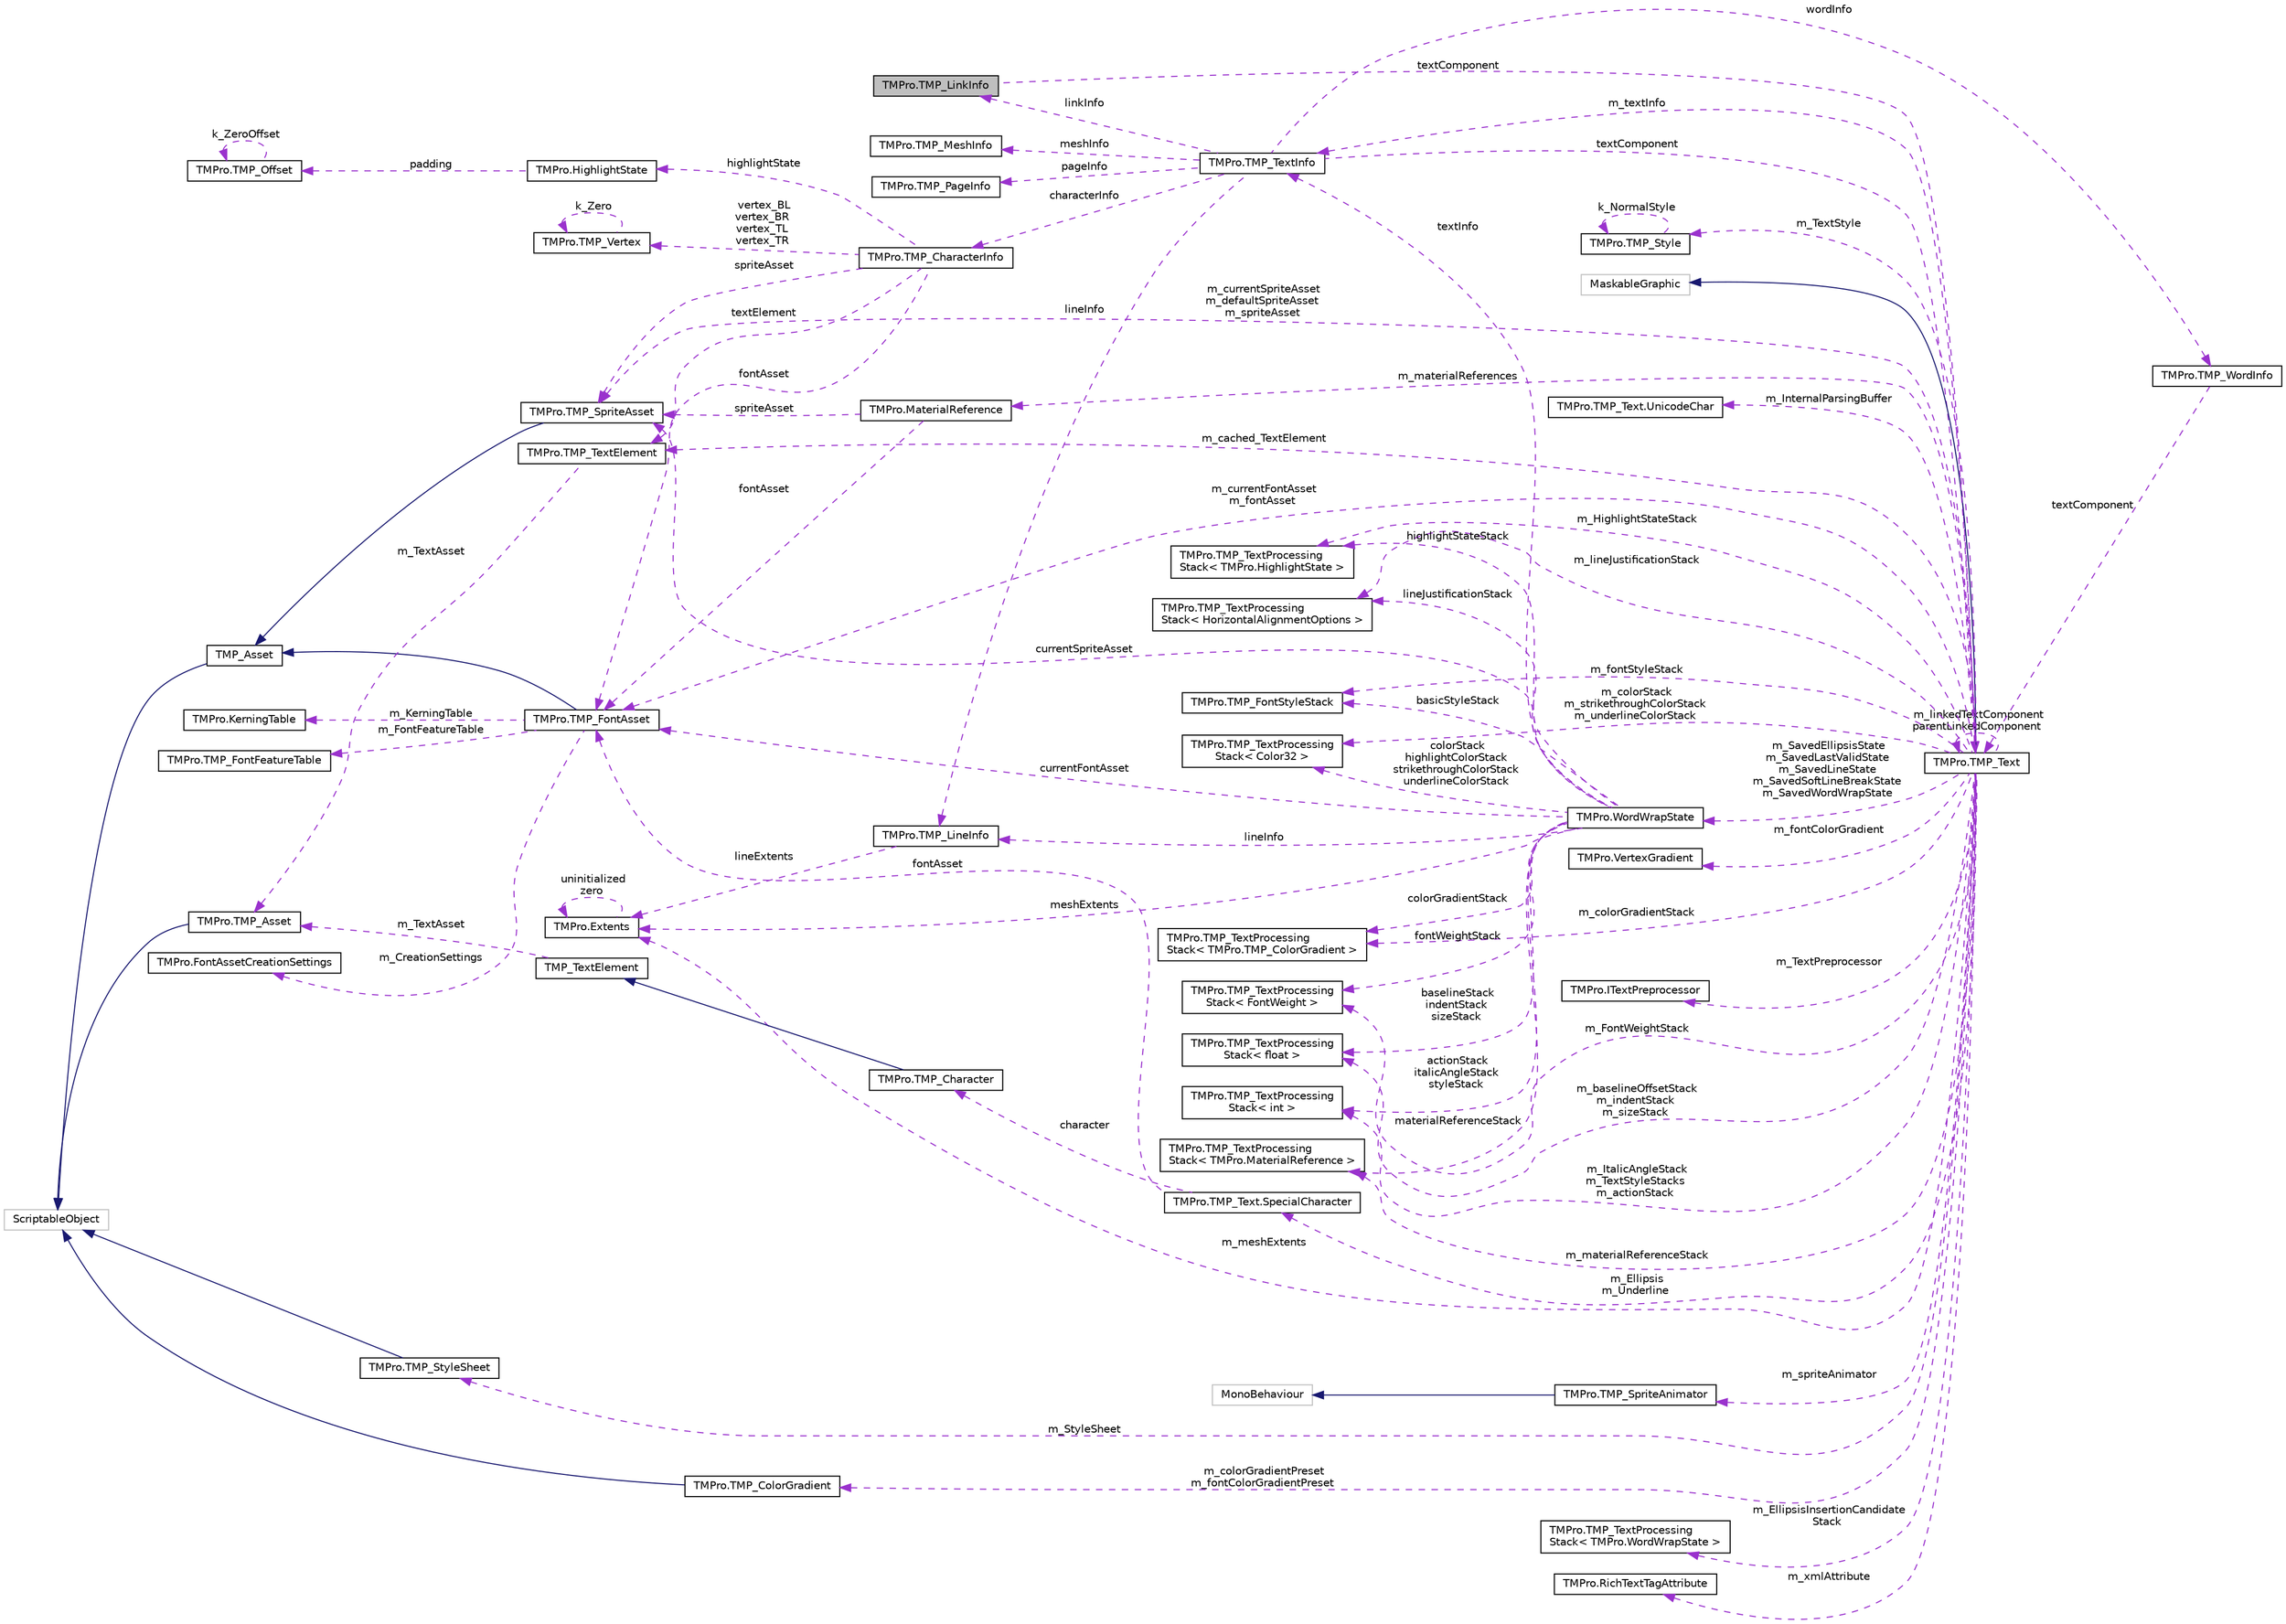 digraph "TMPro.TMP_LinkInfo"
{
 // LATEX_PDF_SIZE
  edge [fontname="Helvetica",fontsize="10",labelfontname="Helvetica",labelfontsize="10"];
  node [fontname="Helvetica",fontsize="10",shape=record];
  rankdir="LR";
  Node1 [label="TMPro.TMP_LinkInfo",height=0.2,width=0.4,color="black", fillcolor="grey75", style="filled", fontcolor="black",tooltip="Structure containing information about individual links contained in the text object."];
  Node2 -> Node1 [dir="back",color="darkorchid3",fontsize="10",style="dashed",label=" textComponent" ,fontname="Helvetica"];
  Node2 [label="TMPro.TMP_Text",height=0.2,width=0.4,color="black", fillcolor="white", style="filled",URL="$class_t_m_pro_1_1_t_m_p___text.html",tooltip="Base class which contains common properties and functions shared between the TextMeshPro and TextMesh..."];
  Node3 -> Node2 [dir="back",color="midnightblue",fontsize="10",style="solid",fontname="Helvetica"];
  Node3 [label="MaskableGraphic",height=0.2,width=0.4,color="grey75", fillcolor="white", style="filled",tooltip=" "];
  Node4 -> Node2 [dir="back",color="darkorchid3",fontsize="10",style="dashed",label=" m_fontStyleStack" ,fontname="Helvetica"];
  Node4 [label="TMPro.TMP_FontStyleStack",height=0.2,width=0.4,color="black", fillcolor="white", style="filled",URL="$struct_t_m_pro_1_1_t_m_p___font_style_stack.html",tooltip="Structure used to track basic XML tags which are binary (on / off)"];
  Node5 -> Node2 [dir="back",color="darkorchid3",fontsize="10",style="dashed",label=" m_colorGradientStack" ,fontname="Helvetica"];
  Node5 [label="TMPro.TMP_TextProcessing\lStack\< TMPro.TMP_ColorGradient \>",height=0.2,width=0.4,color="black", fillcolor="white", style="filled",URL="$struct_t_m_pro_1_1_t_m_p___text_processing_stack.html",tooltip=" "];
  Node6 -> Node2 [dir="back",color="darkorchid3",fontsize="10",style="dashed",label=" m_InternalParsingBuffer" ,fontname="Helvetica"];
  Node6 [label="TMPro.TMP_Text.UnicodeChar",height=0.2,width=0.4,color="black", fillcolor="white", style="filled",URL="$struct_t_m_pro_1_1_t_m_p___text_1_1_unicode_char.html",tooltip=" "];
  Node7 -> Node2 [dir="back",color="darkorchid3",fontsize="10",style="dashed",label=" m_lineJustificationStack" ,fontname="Helvetica"];
  Node7 [label="TMPro.TMP_TextProcessing\lStack\< HorizontalAlignmentOptions \>",height=0.2,width=0.4,color="black", fillcolor="white", style="filled",URL="$struct_t_m_pro_1_1_t_m_p___text_processing_stack.html",tooltip=" "];
  Node8 -> Node2 [dir="back",color="darkorchid3",fontsize="10",style="dashed",label=" m_materialReferences" ,fontname="Helvetica"];
  Node8 [label="TMPro.MaterialReference",height=0.2,width=0.4,color="black", fillcolor="white", style="filled",URL="$struct_t_m_pro_1_1_material_reference.html",tooltip=" "];
  Node9 -> Node8 [dir="back",color="darkorchid3",fontsize="10",style="dashed",label=" fontAsset" ,fontname="Helvetica"];
  Node9 [label="TMPro.TMP_FontAsset",height=0.2,width=0.4,color="black", fillcolor="white", style="filled",URL="$class_t_m_pro_1_1_t_m_p___font_asset.html",tooltip=" "];
  Node10 -> Node9 [dir="back",color="midnightblue",fontsize="10",style="solid",fontname="Helvetica"];
  Node10 [label="TMP_Asset",height=0.2,width=0.4,color="black", fillcolor="white", style="filled",URL="$class_t_m_pro_1_1_t_m_p___asset.html",tooltip=" "];
  Node11 -> Node10 [dir="back",color="midnightblue",fontsize="10",style="solid",fontname="Helvetica"];
  Node11 [label="ScriptableObject",height=0.2,width=0.4,color="grey75", fillcolor="white", style="filled",tooltip=" "];
  Node12 -> Node9 [dir="back",color="darkorchid3",fontsize="10",style="dashed",label=" m_CreationSettings" ,fontname="Helvetica"];
  Node12 [label="TMPro.FontAssetCreationSettings",height=0.2,width=0.4,color="black", fillcolor="white", style="filled",URL="$struct_t_m_pro_1_1_font_asset_creation_settings.html",tooltip=" "];
  Node13 -> Node9 [dir="back",color="darkorchid3",fontsize="10",style="dashed",label=" m_KerningTable" ,fontname="Helvetica"];
  Node13 [label="TMPro.KerningTable",height=0.2,width=0.4,color="black", fillcolor="white", style="filled",URL="$class_t_m_pro_1_1_kerning_table.html",tooltip=" "];
  Node14 -> Node9 [dir="back",color="darkorchid3",fontsize="10",style="dashed",label=" m_FontFeatureTable" ,fontname="Helvetica"];
  Node14 [label="TMPro.TMP_FontFeatureTable",height=0.2,width=0.4,color="black", fillcolor="white", style="filled",URL="$class_t_m_pro_1_1_t_m_p___font_feature_table.html",tooltip="Table that contains the various font features available for the given font asset."];
  Node15 -> Node8 [dir="back",color="darkorchid3",fontsize="10",style="dashed",label=" spriteAsset" ,fontname="Helvetica"];
  Node15 [label="TMPro.TMP_SpriteAsset",height=0.2,width=0.4,color="black", fillcolor="white", style="filled",URL="$class_t_m_pro_1_1_t_m_p___sprite_asset.html",tooltip=" "];
  Node10 -> Node15 [dir="back",color="midnightblue",fontsize="10",style="solid",fontname="Helvetica"];
  Node16 -> Node2 [dir="back",color="darkorchid3",fontsize="10",style="dashed",label=" m_textInfo" ,fontname="Helvetica"];
  Node16 [label="TMPro.TMP_TextInfo",height=0.2,width=0.4,color="black", fillcolor="white", style="filled",URL="$class_t_m_pro_1_1_t_m_p___text_info.html",tooltip="Class which contains information about every element contained within the text object."];
  Node1 -> Node16 [dir="back",color="darkorchid3",fontsize="10",style="dashed",label=" linkInfo" ,fontname="Helvetica"];
  Node17 -> Node16 [dir="back",color="darkorchid3",fontsize="10",style="dashed",label=" pageInfo" ,fontname="Helvetica"];
  Node17 [label="TMPro.TMP_PageInfo",height=0.2,width=0.4,color="black", fillcolor="white", style="filled",URL="$struct_t_m_pro_1_1_t_m_p___page_info.html",tooltip=" "];
  Node18 -> Node16 [dir="back",color="darkorchid3",fontsize="10",style="dashed",label=" lineInfo" ,fontname="Helvetica"];
  Node18 [label="TMPro.TMP_LineInfo",height=0.2,width=0.4,color="black", fillcolor="white", style="filled",URL="$struct_t_m_pro_1_1_t_m_p___line_info.html",tooltip="Structure which contains information about the individual lines of text."];
  Node19 -> Node18 [dir="back",color="darkorchid3",fontsize="10",style="dashed",label=" lineExtents" ,fontname="Helvetica"];
  Node19 [label="TMPro.Extents",height=0.2,width=0.4,color="black", fillcolor="white", style="filled",URL="$struct_t_m_pro_1_1_extents.html",tooltip=" "];
  Node19 -> Node19 [dir="back",color="darkorchid3",fontsize="10",style="dashed",label=" uninitialized\nzero" ,fontname="Helvetica"];
  Node2 -> Node16 [dir="back",color="darkorchid3",fontsize="10",style="dashed",label=" textComponent" ,fontname="Helvetica"];
  Node20 -> Node16 [dir="back",color="darkorchid3",fontsize="10",style="dashed",label=" meshInfo" ,fontname="Helvetica"];
  Node20 [label="TMPro.TMP_MeshInfo",height=0.2,width=0.4,color="black", fillcolor="white", style="filled",URL="$struct_t_m_pro_1_1_t_m_p___mesh_info.html",tooltip="Structure which contains the vertex attributes (geometry) of the text object."];
  Node21 -> Node16 [dir="back",color="darkorchid3",fontsize="10",style="dashed",label=" wordInfo" ,fontname="Helvetica"];
  Node21 [label="TMPro.TMP_WordInfo",height=0.2,width=0.4,color="black", fillcolor="white", style="filled",URL="$struct_t_m_pro_1_1_t_m_p___word_info.html",tooltip="Structure containing information about the individual words contained in the text object."];
  Node2 -> Node21 [dir="back",color="darkorchid3",fontsize="10",style="dashed",label=" textComponent" ,fontname="Helvetica"];
  Node22 -> Node16 [dir="back",color="darkorchid3",fontsize="10",style="dashed",label=" characterInfo" ,fontname="Helvetica"];
  Node22 [label="TMPro.TMP_CharacterInfo",height=0.2,width=0.4,color="black", fillcolor="white", style="filled",URL="$struct_t_m_pro_1_1_t_m_p___character_info.html",tooltip="Structure containing information about individual text elements (character or sprites)."];
  Node9 -> Node22 [dir="back",color="darkorchid3",fontsize="10",style="dashed",label=" fontAsset" ,fontname="Helvetica"];
  Node23 -> Node22 [dir="back",color="darkorchid3",fontsize="10",style="dashed",label=" highlightState" ,fontname="Helvetica"];
  Node23 [label="TMPro.HighlightState",height=0.2,width=0.4,color="black", fillcolor="white", style="filled",URL="$struct_t_m_pro_1_1_highlight_state.html",tooltip=" "];
  Node24 -> Node23 [dir="back",color="darkorchid3",fontsize="10",style="dashed",label=" padding" ,fontname="Helvetica"];
  Node24 [label="TMPro.TMP_Offset",height=0.2,width=0.4,color="black", fillcolor="white", style="filled",URL="$struct_t_m_pro_1_1_t_m_p___offset.html",tooltip=" "];
  Node24 -> Node24 [dir="back",color="darkorchid3",fontsize="10",style="dashed",label=" k_ZeroOffset" ,fontname="Helvetica"];
  Node25 -> Node22 [dir="back",color="darkorchid3",fontsize="10",style="dashed",label=" vertex_BL\nvertex_BR\nvertex_TL\nvertex_TR" ,fontname="Helvetica"];
  Node25 [label="TMPro.TMP_Vertex",height=0.2,width=0.4,color="black", fillcolor="white", style="filled",URL="$struct_t_m_pro_1_1_t_m_p___vertex.html",tooltip=" "];
  Node25 -> Node25 [dir="back",color="darkorchid3",fontsize="10",style="dashed",label=" k_Zero" ,fontname="Helvetica"];
  Node15 -> Node22 [dir="back",color="darkorchid3",fontsize="10",style="dashed",label=" spriteAsset" ,fontname="Helvetica"];
  Node26 -> Node22 [dir="back",color="darkorchid3",fontsize="10",style="dashed",label=" textElement" ,fontname="Helvetica"];
  Node26 [label="TMPro.TMP_TextElement",height=0.2,width=0.4,color="black", fillcolor="white", style="filled",URL="$class_t_m_pro_1_1_t_m_p___text_element.html",tooltip="Base class for all text elements like Character and SpriteCharacter."];
  Node27 -> Node26 [dir="back",color="darkorchid3",fontsize="10",style="dashed",label=" m_TextAsset" ,fontname="Helvetica"];
  Node27 [label="TMPro.TMP_Asset",height=0.2,width=0.4,color="black", fillcolor="white", style="filled",URL="$class_t_m_pro_1_1_t_m_p___asset.html",tooltip=" "];
  Node11 -> Node27 [dir="back",color="midnightblue",fontsize="10",style="solid",fontname="Helvetica"];
  Node19 -> Node2 [dir="back",color="darkorchid3",fontsize="10",style="dashed",label=" m_meshExtents" ,fontname="Helvetica"];
  Node9 -> Node2 [dir="back",color="darkorchid3",fontsize="10",style="dashed",label=" m_currentFontAsset\nm_fontAsset" ,fontname="Helvetica"];
  Node28 -> Node2 [dir="back",color="darkorchid3",fontsize="10",style="dashed",label=" m_StyleSheet" ,fontname="Helvetica"];
  Node28 [label="TMPro.TMP_StyleSheet",height=0.2,width=0.4,color="black", fillcolor="white", style="filled",URL="$class_t_m_pro_1_1_t_m_p___style_sheet.html",tooltip=" "];
  Node11 -> Node28 [dir="back",color="midnightblue",fontsize="10",style="solid",fontname="Helvetica"];
  Node29 -> Node2 [dir="back",color="darkorchid3",fontsize="10",style="dashed",label=" m_fontColorGradient" ,fontname="Helvetica"];
  Node29 [label="TMPro.VertexGradient",height=0.2,width=0.4,color="black", fillcolor="white", style="filled",URL="$struct_t_m_pro_1_1_vertex_gradient.html",tooltip="TMP custom data type to represent 32 bit characters."];
  Node30 -> Node2 [dir="back",color="darkorchid3",fontsize="10",style="dashed",label=" m_Ellipsis\nm_Underline" ,fontname="Helvetica"];
  Node30 [label="TMPro.TMP_Text.SpecialCharacter",height=0.2,width=0.4,color="black", fillcolor="white", style="filled",URL="$struct_t_m_pro_1_1_t_m_p___text_1_1_special_character.html",tooltip=" "];
  Node9 -> Node30 [dir="back",color="darkorchid3",fontsize="10",style="dashed",label=" fontAsset" ,fontname="Helvetica"];
  Node31 -> Node30 [dir="back",color="darkorchid3",fontsize="10",style="dashed",label=" character" ,fontname="Helvetica"];
  Node31 [label="TMPro.TMP_Character",height=0.2,width=0.4,color="black", fillcolor="white", style="filled",URL="$class_t_m_pro_1_1_t_m_p___character.html",tooltip="A basic element of text."];
  Node32 -> Node31 [dir="back",color="midnightblue",fontsize="10",style="solid",fontname="Helvetica"];
  Node32 [label="TMP_TextElement",height=0.2,width=0.4,color="black", fillcolor="white", style="filled",URL="$class_t_m_pro_1_1_t_m_p___text_element.html",tooltip="Base class for all text elements like Character and SpriteCharacter."];
  Node27 -> Node32 [dir="back",color="darkorchid3",fontsize="10",style="dashed",label=" m_TextAsset" ,fontname="Helvetica"];
  Node2 -> Node2 [dir="back",color="darkorchid3",fontsize="10",style="dashed",label=" m_linkedTextComponent\nparentLinkedComponent" ,fontname="Helvetica"];
  Node33 -> Node2 [dir="back",color="darkorchid3",fontsize="10",style="dashed",label=" m_TextPreprocessor" ,fontname="Helvetica"];
  Node33 [label="TMPro.ITextPreprocessor",height=0.2,width=0.4,color="black", fillcolor="white", style="filled",URL="$interface_t_m_pro_1_1_i_text_preprocessor.html",tooltip="Interface used for preprocessing and shaping of text."];
  Node34 -> Node2 [dir="back",color="darkorchid3",fontsize="10",style="dashed",label=" m_colorStack\nm_strikethroughColorStack\nm_underlineColorStack" ,fontname="Helvetica"];
  Node34 [label="TMPro.TMP_TextProcessing\lStack\< Color32 \>",height=0.2,width=0.4,color="black", fillcolor="white", style="filled",URL="$struct_t_m_pro_1_1_t_m_p___text_processing_stack.html",tooltip=" "];
  Node35 -> Node2 [dir="back",color="darkorchid3",fontsize="10",style="dashed",label=" m_colorGradientPreset\nm_fontColorGradientPreset" ,fontname="Helvetica"];
  Node35 [label="TMPro.TMP_ColorGradient",height=0.2,width=0.4,color="black", fillcolor="white", style="filled",URL="$class_t_m_pro_1_1_t_m_p___color_gradient.html",tooltip=" "];
  Node11 -> Node35 [dir="back",color="midnightblue",fontsize="10",style="solid",fontname="Helvetica"];
  Node36 -> Node2 [dir="back",color="darkorchid3",fontsize="10",style="dashed",label=" m_spriteAnimator" ,fontname="Helvetica"];
  Node36 [label="TMPro.TMP_SpriteAnimator",height=0.2,width=0.4,color="black", fillcolor="white", style="filled",URL="$class_t_m_pro_1_1_t_m_p___sprite_animator.html",tooltip=" "];
  Node37 -> Node36 [dir="back",color="midnightblue",fontsize="10",style="solid",fontname="Helvetica"];
  Node37 [label="MonoBehaviour",height=0.2,width=0.4,color="grey75", fillcolor="white", style="filled",tooltip=" "];
  Node38 -> Node2 [dir="back",color="darkorchid3",fontsize="10",style="dashed",label=" m_FontWeightStack" ,fontname="Helvetica"];
  Node38 [label="TMPro.TMP_TextProcessing\lStack\< FontWeight \>",height=0.2,width=0.4,color="black", fillcolor="white", style="filled",URL="$struct_t_m_pro_1_1_t_m_p___text_processing_stack.html",tooltip=" "];
  Node39 -> Node2 [dir="back",color="darkorchid3",fontsize="10",style="dashed",label=" m_baselineOffsetStack\nm_indentStack\nm_sizeStack" ,fontname="Helvetica"];
  Node39 [label="TMPro.TMP_TextProcessing\lStack\< float \>",height=0.2,width=0.4,color="black", fillcolor="white", style="filled",URL="$struct_t_m_pro_1_1_t_m_p___text_processing_stack.html",tooltip=" "];
  Node40 -> Node2 [dir="back",color="darkorchid3",fontsize="10",style="dashed",label=" m_ItalicAngleStack\nm_TextStyleStacks\nm_actionStack" ,fontname="Helvetica"];
  Node40 [label="TMPro.TMP_TextProcessing\lStack\< int \>",height=0.2,width=0.4,color="black", fillcolor="white", style="filled",URL="$struct_t_m_pro_1_1_t_m_p___text_processing_stack.html",tooltip=" "];
  Node41 -> Node2 [dir="back",color="darkorchid3",fontsize="10",style="dashed",label=" m_SavedEllipsisState\nm_SavedLastValidState\nm_SavedLineState\nm_SavedSoftLineBreakState\nm_SavedWordWrapState" ,fontname="Helvetica"];
  Node41 [label="TMPro.WordWrapState",height=0.2,width=0.4,color="black", fillcolor="white", style="filled",URL="$struct_t_m_pro_1_1_word_wrap_state.html",tooltip=" "];
  Node4 -> Node41 [dir="back",color="darkorchid3",fontsize="10",style="dashed",label=" basicStyleStack" ,fontname="Helvetica"];
  Node7 -> Node41 [dir="back",color="darkorchid3",fontsize="10",style="dashed",label=" lineJustificationStack" ,fontname="Helvetica"];
  Node5 -> Node41 [dir="back",color="darkorchid3",fontsize="10",style="dashed",label=" colorGradientStack" ,fontname="Helvetica"];
  Node18 -> Node41 [dir="back",color="darkorchid3",fontsize="10",style="dashed",label=" lineInfo" ,fontname="Helvetica"];
  Node16 -> Node41 [dir="back",color="darkorchid3",fontsize="10",style="dashed",label=" textInfo" ,fontname="Helvetica"];
  Node19 -> Node41 [dir="back",color="darkorchid3",fontsize="10",style="dashed",label=" meshExtents" ,fontname="Helvetica"];
  Node9 -> Node41 [dir="back",color="darkorchid3",fontsize="10",style="dashed",label=" currentFontAsset" ,fontname="Helvetica"];
  Node34 -> Node41 [dir="back",color="darkorchid3",fontsize="10",style="dashed",label=" colorStack\nhighlightColorStack\nstrikethroughColorStack\nunderlineColorStack" ,fontname="Helvetica"];
  Node38 -> Node41 [dir="back",color="darkorchid3",fontsize="10",style="dashed",label=" fontWeightStack" ,fontname="Helvetica"];
  Node39 -> Node41 [dir="back",color="darkorchid3",fontsize="10",style="dashed",label=" baselineStack\nindentStack\nsizeStack" ,fontname="Helvetica"];
  Node42 -> Node41 [dir="back",color="darkorchid3",fontsize="10",style="dashed",label=" materialReferenceStack" ,fontname="Helvetica"];
  Node42 [label="TMPro.TMP_TextProcessing\lStack\< TMPro.MaterialReference \>",height=0.2,width=0.4,color="black", fillcolor="white", style="filled",URL="$struct_t_m_pro_1_1_t_m_p___text_processing_stack.html",tooltip=" "];
  Node40 -> Node41 [dir="back",color="darkorchid3",fontsize="10",style="dashed",label=" actionStack\nitalicAngleStack\nstyleStack" ,fontname="Helvetica"];
  Node43 -> Node41 [dir="back",color="darkorchid3",fontsize="10",style="dashed",label=" highlightStateStack" ,fontname="Helvetica"];
  Node43 [label="TMPro.TMP_TextProcessing\lStack\< TMPro.HighlightState \>",height=0.2,width=0.4,color="black", fillcolor="white", style="filled",URL="$struct_t_m_pro_1_1_t_m_p___text_processing_stack.html",tooltip=" "];
  Node15 -> Node41 [dir="back",color="darkorchid3",fontsize="10",style="dashed",label=" currentSpriteAsset" ,fontname="Helvetica"];
  Node42 -> Node2 [dir="back",color="darkorchid3",fontsize="10",style="dashed",label=" m_materialReferenceStack" ,fontname="Helvetica"];
  Node43 -> Node2 [dir="back",color="darkorchid3",fontsize="10",style="dashed",label=" m_HighlightStateStack" ,fontname="Helvetica"];
  Node44 -> Node2 [dir="back",color="darkorchid3",fontsize="10",style="dashed",label=" m_EllipsisInsertionCandidate\lStack" ,fontname="Helvetica"];
  Node44 [label="TMPro.TMP_TextProcessing\lStack\< TMPro.WordWrapState \>",height=0.2,width=0.4,color="black", fillcolor="white", style="filled",URL="$struct_t_m_pro_1_1_t_m_p___text_processing_stack.html",tooltip=" "];
  Node45 -> Node2 [dir="back",color="darkorchid3",fontsize="10",style="dashed",label=" m_xmlAttribute" ,fontname="Helvetica"];
  Node45 [label="TMPro.RichTextTagAttribute",height=0.2,width=0.4,color="black", fillcolor="white", style="filled",URL="$struct_t_m_pro_1_1_rich_text_tag_attribute.html",tooltip=" "];
  Node26 -> Node2 [dir="back",color="darkorchid3",fontsize="10",style="dashed",label=" m_cached_TextElement" ,fontname="Helvetica"];
  Node46 -> Node2 [dir="back",color="darkorchid3",fontsize="10",style="dashed",label=" m_TextStyle" ,fontname="Helvetica"];
  Node46 [label="TMPro.TMP_Style",height=0.2,width=0.4,color="black", fillcolor="white", style="filled",URL="$class_t_m_pro_1_1_t_m_p___style.html",tooltip=" "];
  Node46 -> Node46 [dir="back",color="darkorchid3",fontsize="10",style="dashed",label=" k_NormalStyle" ,fontname="Helvetica"];
  Node15 -> Node2 [dir="back",color="darkorchid3",fontsize="10",style="dashed",label=" m_currentSpriteAsset\nm_defaultSpriteAsset\nm_spriteAsset" ,fontname="Helvetica"];
}
